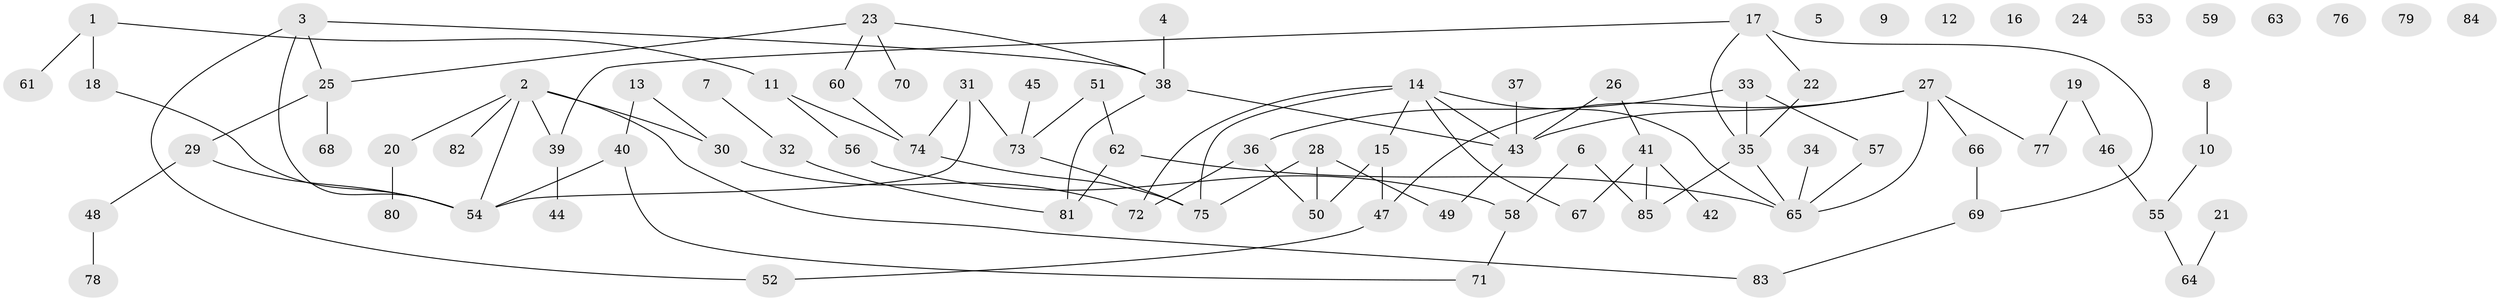 // Generated by graph-tools (version 1.1) at 2025/40/03/09/25 04:40:38]
// undirected, 85 vertices, 99 edges
graph export_dot {
graph [start="1"]
  node [color=gray90,style=filled];
  1;
  2;
  3;
  4;
  5;
  6;
  7;
  8;
  9;
  10;
  11;
  12;
  13;
  14;
  15;
  16;
  17;
  18;
  19;
  20;
  21;
  22;
  23;
  24;
  25;
  26;
  27;
  28;
  29;
  30;
  31;
  32;
  33;
  34;
  35;
  36;
  37;
  38;
  39;
  40;
  41;
  42;
  43;
  44;
  45;
  46;
  47;
  48;
  49;
  50;
  51;
  52;
  53;
  54;
  55;
  56;
  57;
  58;
  59;
  60;
  61;
  62;
  63;
  64;
  65;
  66;
  67;
  68;
  69;
  70;
  71;
  72;
  73;
  74;
  75;
  76;
  77;
  78;
  79;
  80;
  81;
  82;
  83;
  84;
  85;
  1 -- 11;
  1 -- 18;
  1 -- 61;
  2 -- 20;
  2 -- 30;
  2 -- 39;
  2 -- 54;
  2 -- 82;
  2 -- 83;
  3 -- 25;
  3 -- 38;
  3 -- 52;
  3 -- 54;
  4 -- 38;
  6 -- 58;
  6 -- 85;
  7 -- 32;
  8 -- 10;
  10 -- 55;
  11 -- 56;
  11 -- 74;
  13 -- 30;
  13 -- 40;
  14 -- 15;
  14 -- 43;
  14 -- 65;
  14 -- 67;
  14 -- 72;
  14 -- 75;
  15 -- 47;
  15 -- 50;
  17 -- 22;
  17 -- 35;
  17 -- 39;
  17 -- 69;
  18 -- 54;
  19 -- 46;
  19 -- 77;
  20 -- 80;
  21 -- 64;
  22 -- 35;
  23 -- 25;
  23 -- 38;
  23 -- 60;
  23 -- 70;
  25 -- 29;
  25 -- 68;
  26 -- 41;
  26 -- 43;
  27 -- 43;
  27 -- 47;
  27 -- 65;
  27 -- 66;
  27 -- 77;
  28 -- 49;
  28 -- 50;
  28 -- 75;
  29 -- 48;
  29 -- 54;
  30 -- 72;
  31 -- 54;
  31 -- 73;
  31 -- 74;
  32 -- 81;
  33 -- 35;
  33 -- 36;
  33 -- 57;
  34 -- 65;
  35 -- 65;
  35 -- 85;
  36 -- 50;
  36 -- 72;
  37 -- 43;
  38 -- 43;
  38 -- 81;
  39 -- 44;
  40 -- 54;
  40 -- 71;
  41 -- 42;
  41 -- 67;
  41 -- 85;
  43 -- 49;
  45 -- 73;
  46 -- 55;
  47 -- 52;
  48 -- 78;
  51 -- 62;
  51 -- 73;
  55 -- 64;
  56 -- 58;
  57 -- 65;
  58 -- 71;
  60 -- 74;
  62 -- 65;
  62 -- 81;
  66 -- 69;
  69 -- 83;
  73 -- 75;
  74 -- 75;
}

